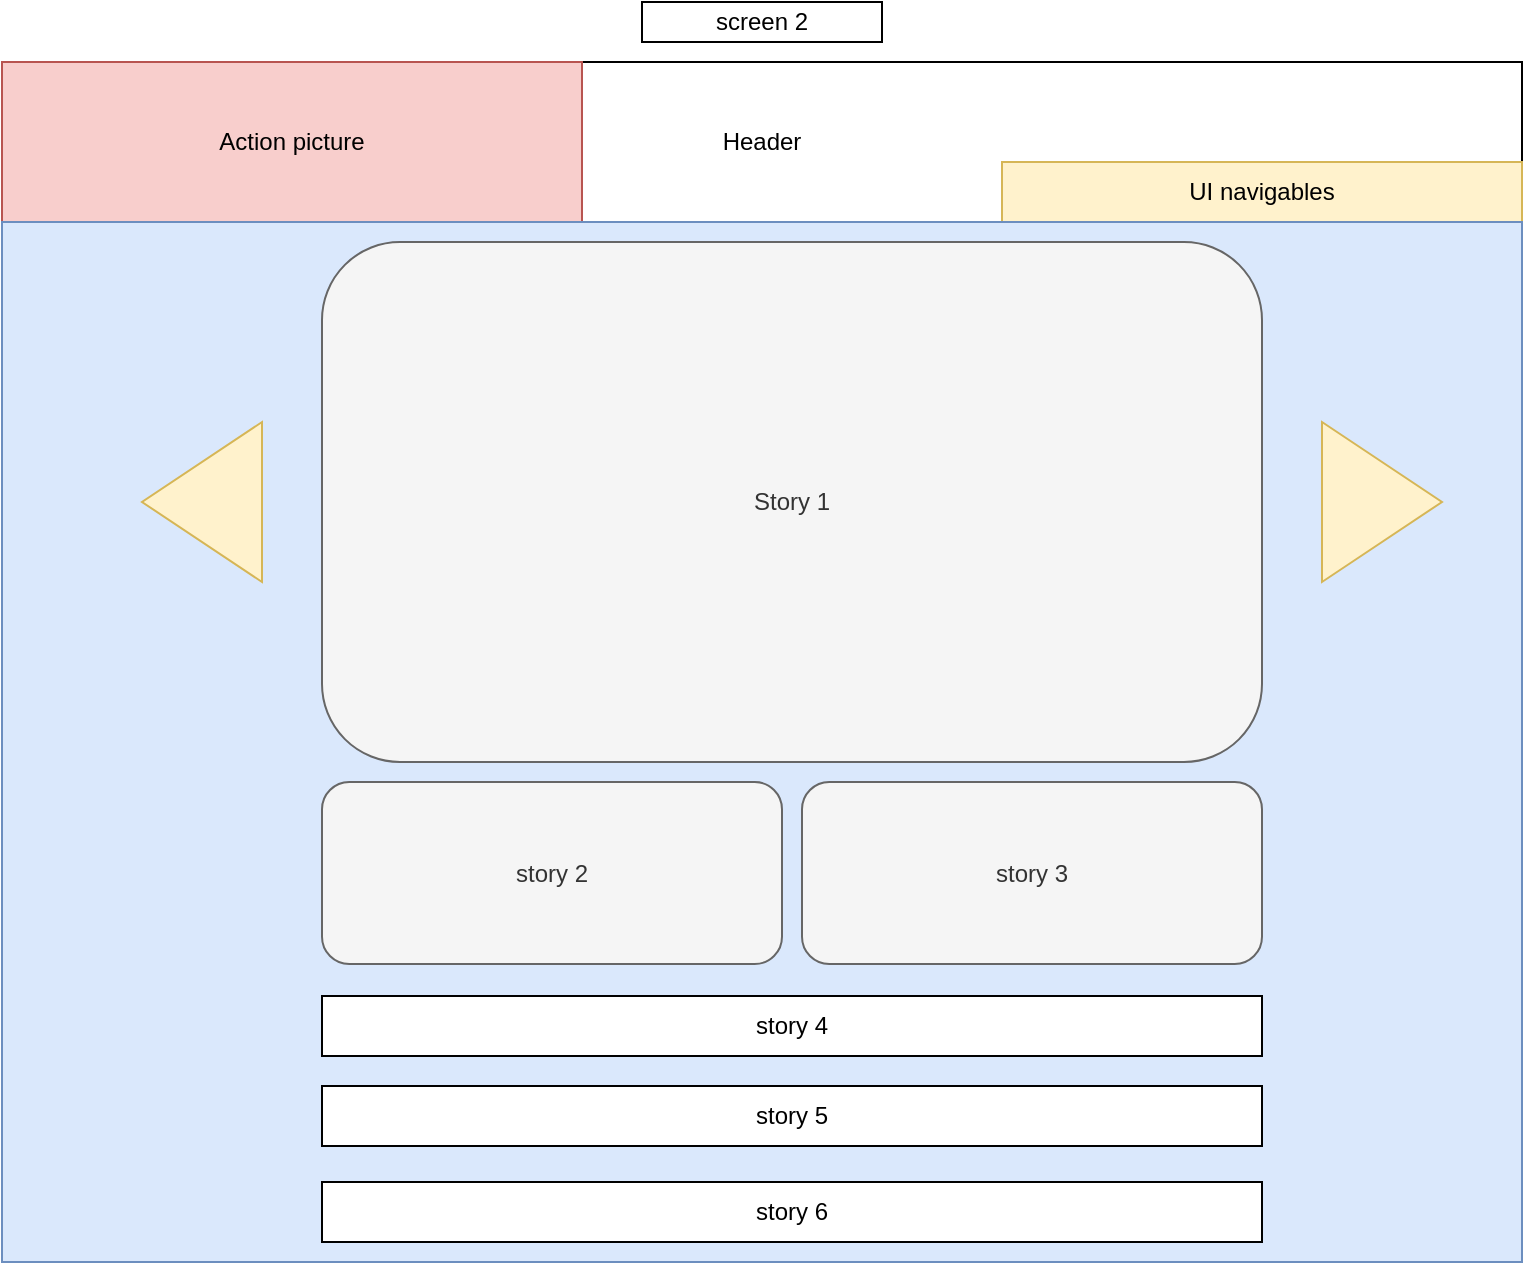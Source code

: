 <mxfile version="16.5.3" type="device"><diagram id="1pmJCGpr3aBtT_DrqaEz" name="Page-1"><mxGraphModel dx="1209" dy="666" grid="1" gridSize="10" guides="1" tooltips="1" connect="1" arrows="1" fold="1" page="1" pageScale="1" pageWidth="850" pageHeight="1100" math="0" shadow="0"><root><mxCell id="0"/><mxCell id="1" parent="0"/><mxCell id="IPvbgjdt5kW9DTxvhyl0-1" value="screen 2" style="rounded=0;whiteSpace=wrap;html=1;" parent="1" vertex="1"><mxGeometry x="360" y="10" width="120" height="20" as="geometry"/></mxCell><mxCell id="IPvbgjdt5kW9DTxvhyl0-3" value="Header" style="rounded=0;whiteSpace=wrap;html=1;" parent="1" vertex="1"><mxGeometry x="40" y="40" width="760" height="80" as="geometry"/></mxCell><mxCell id="IPvbgjdt5kW9DTxvhyl0-4" value="UI navigables" style="rounded=0;whiteSpace=wrap;html=1;fillColor=#fff2cc;strokeColor=#d6b656;" parent="1" vertex="1"><mxGeometry x="540" y="90" width="260" height="30" as="geometry"/></mxCell><mxCell id="IPvbgjdt5kW9DTxvhyl0-5" value="Action picture" style="rounded=0;whiteSpace=wrap;html=1;fillColor=#f8cecc;strokeColor=#b85450;" parent="1" vertex="1"><mxGeometry x="40" y="40" width="290" height="80" as="geometry"/></mxCell><mxCell id="IPvbgjdt5kW9DTxvhyl0-6" value="" style="rounded=0;whiteSpace=wrap;html=1;fillColor=#dae8fc;strokeColor=#6c8ebf;" parent="1" vertex="1"><mxGeometry x="40" y="120" width="760" height="520" as="geometry"/></mxCell><mxCell id="IPvbgjdt5kW9DTxvhyl0-9" value="Story 1" style="rounded=1;whiteSpace=wrap;html=1;fillColor=#f5f5f5;strokeColor=#666666;fontColor=#333333;" parent="1" vertex="1"><mxGeometry x="200" y="130" width="470" height="260" as="geometry"/></mxCell><mxCell id="IPvbgjdt5kW9DTxvhyl0-10" value="story 2" style="rounded=1;whiteSpace=wrap;html=1;fillColor=#f5f5f5;fontColor=#333333;strokeColor=#666666;" parent="1" vertex="1"><mxGeometry x="200" y="400" width="230" height="91" as="geometry"/></mxCell><mxCell id="IPvbgjdt5kW9DTxvhyl0-11" value="story 3" style="rounded=1;whiteSpace=wrap;html=1;fillColor=#f5f5f5;fontColor=#333333;strokeColor=#666666;" parent="1" vertex="1"><mxGeometry x="440" y="400" width="230" height="91" as="geometry"/></mxCell><mxCell id="IPvbgjdt5kW9DTxvhyl0-12" value="story 4" style="rounded=0;whiteSpace=wrap;html=1;" parent="1" vertex="1"><mxGeometry x="200" y="507" width="470" height="30" as="geometry"/></mxCell><mxCell id="IPvbgjdt5kW9DTxvhyl0-14" value="story 5" style="rounded=0;whiteSpace=wrap;html=1;" parent="1" vertex="1"><mxGeometry x="200" y="552" width="470" height="30" as="geometry"/></mxCell><mxCell id="IPvbgjdt5kW9DTxvhyl0-15" value="story 6" style="rounded=0;whiteSpace=wrap;html=1;" parent="1" vertex="1"><mxGeometry x="200" y="600" width="470" height="30" as="geometry"/></mxCell><mxCell id="IPvbgjdt5kW9DTxvhyl0-16" value="" style="triangle;whiteSpace=wrap;html=1;fillColor=#fff2cc;strokeColor=#d6b656;" parent="1" vertex="1"><mxGeometry x="700" y="220" width="60" height="80" as="geometry"/></mxCell><mxCell id="IPvbgjdt5kW9DTxvhyl0-17" value="" style="triangle;whiteSpace=wrap;html=1;rotation=-180;fillColor=#fff2cc;strokeColor=#d6b656;" parent="1" vertex="1"><mxGeometry x="110" y="220" width="60" height="80" as="geometry"/></mxCell></root></mxGraphModel></diagram></mxfile>